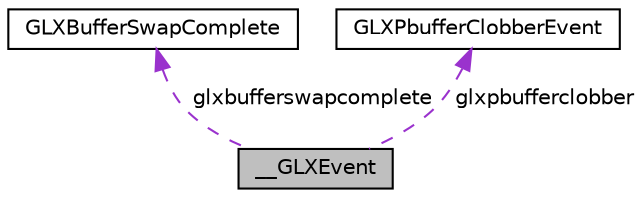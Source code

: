 digraph "__GLXEvent"
{
  edge [fontname="Helvetica",fontsize="10",labelfontname="Helvetica",labelfontsize="10"];
  node [fontname="Helvetica",fontsize="10",shape=record];
  Node1 [label="__GLXEvent",height=0.2,width=0.4,color="black", fillcolor="grey75", style="filled" fontcolor="black"];
  Node2 -> Node1 [dir="back",color="darkorchid3",fontsize="10",style="dashed",label=" glxbufferswapcomplete" ];
  Node2 [label="GLXBufferSwapComplete",height=0.2,width=0.4,color="black", fillcolor="white", style="filled",URL="$struct_g_l_x_buffer_swap_complete.html"];
  Node3 -> Node1 [dir="back",color="darkorchid3",fontsize="10",style="dashed",label=" glxpbufferclobber" ];
  Node3 [label="GLXPbufferClobberEvent",height=0.2,width=0.4,color="black", fillcolor="white", style="filled",URL="$struct_g_l_x_pbuffer_clobber_event.html"];
}
